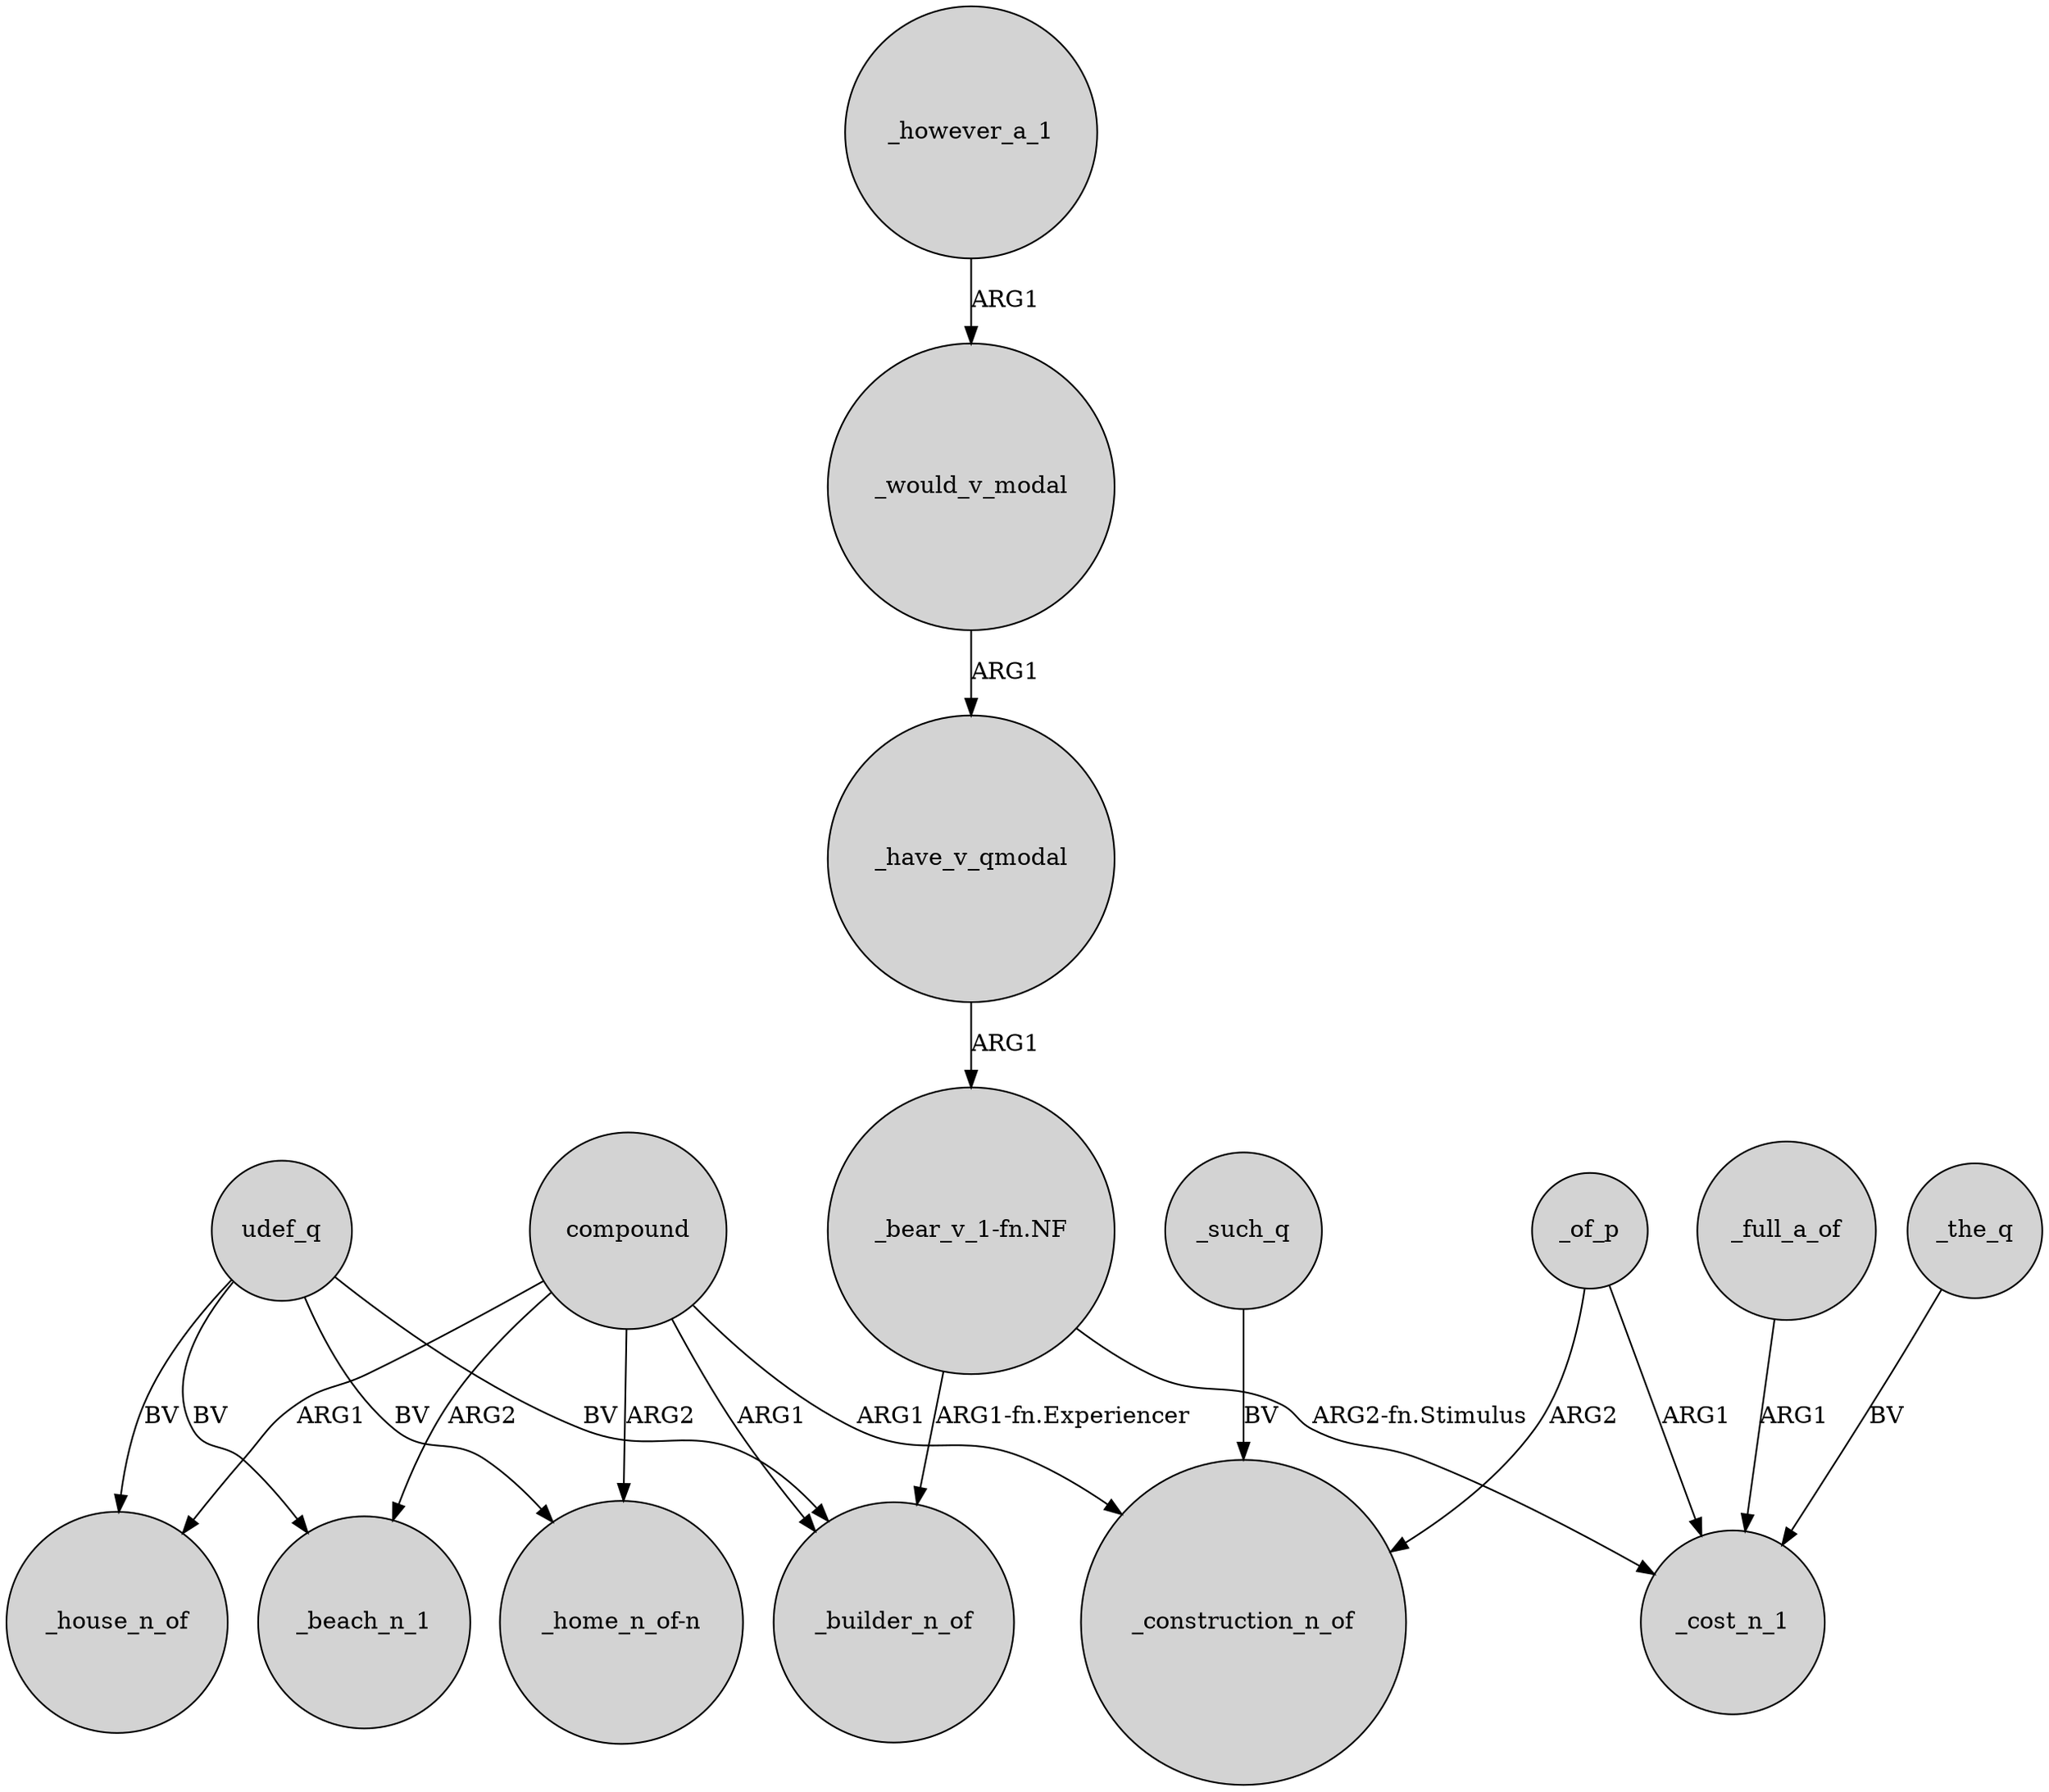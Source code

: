 digraph {
	node [shape=circle style=filled]
	"_bear_v_1-fn.NF" -> _builder_n_of [label="ARG1-fn.Experiencer"]
	_full_a_of -> _cost_n_1 [label=ARG1]
	_have_v_qmodal -> "_bear_v_1-fn.NF" [label=ARG1]
	compound -> _beach_n_1 [label=ARG2]
	_such_q -> _construction_n_of [label=BV]
	udef_q -> "_home_n_of-n" [label=BV]
	compound -> _builder_n_of [label=ARG1]
	udef_q -> _builder_n_of [label=BV]
	_of_p -> _construction_n_of [label=ARG2]
	_the_q -> _cost_n_1 [label=BV]
	_of_p -> _cost_n_1 [label=ARG1]
	compound -> _house_n_of [label=ARG1]
	"_bear_v_1-fn.NF" -> _cost_n_1 [label="ARG2-fn.Stimulus"]
	_however_a_1 -> _would_v_modal [label=ARG1]
	compound -> _construction_n_of [label=ARG1]
	udef_q -> _house_n_of [label=BV]
	compound -> "_home_n_of-n" [label=ARG2]
	udef_q -> _beach_n_1 [label=BV]
	_would_v_modal -> _have_v_qmodal [label=ARG1]
}
